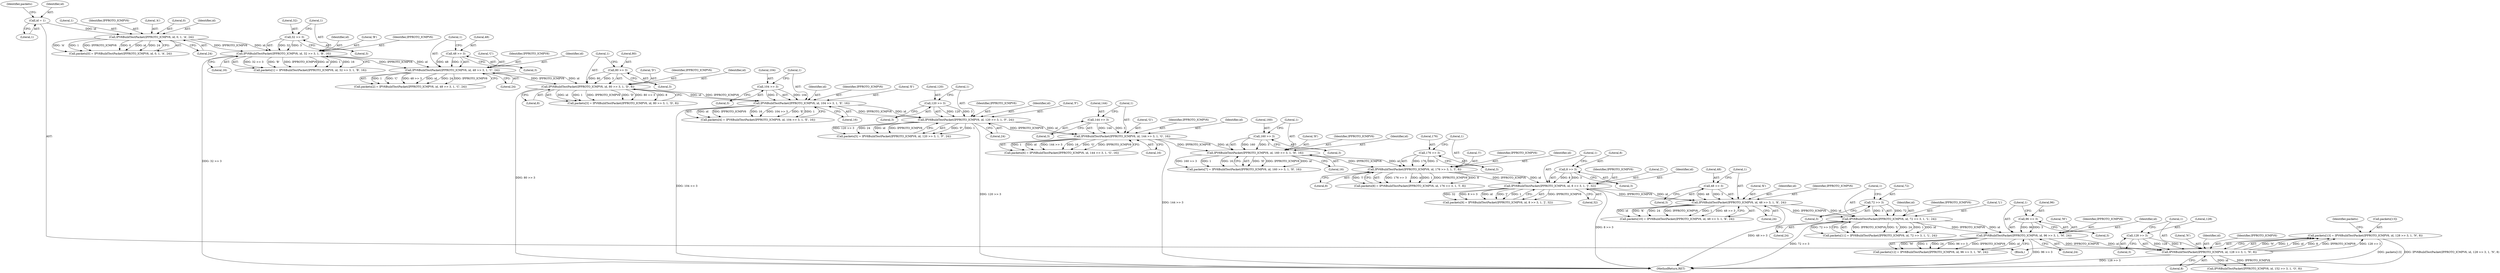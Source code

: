 digraph "0_suricata_4a04f814b15762eb446a5ead4d69d021512df6f8_14@array" {
"1000311" [label="(Call,packets[13] = IPV6BuildTestPacket(IPPROTO_ICMPV6, id, 128 >> 3, 1, 'N', 8))"];
"1000315" [label="(Call,IPV6BuildTestPacket(IPPROTO_ICMPV6, id, 128 >> 3, 1, 'N', 8))"];
"1000302" [label="(Call,IPV6BuildTestPacket(IPPROTO_ICMPV6, id, 96 >> 3, 1, 'M', 24))"];
"1000289" [label="(Call,IPV6BuildTestPacket(IPPROTO_ICMPV6, id, 72 >> 3, 1, 'L', 24))"];
"1000276" [label="(Call,IPV6BuildTestPacket(IPPROTO_ICMPV6, id, 48 >> 3, 1, 'K', 24))"];
"1000263" [label="(Call,IPV6BuildTestPacket(IPPROTO_ICMPV6, id, 8 >> 3, 1, 'J', 32))"];
"1000250" [label="(Call,IPV6BuildTestPacket(IPPROTO_ICMPV6, id, 176 >> 3, 1, 'I', 8))"];
"1000237" [label="(Call,IPV6BuildTestPacket(IPPROTO_ICMPV6, id, 160 >> 3, 1, 'H', 16))"];
"1000224" [label="(Call,IPV6BuildTestPacket(IPPROTO_ICMPV6, id, 144 >> 3, 1, 'G', 16))"];
"1000211" [label="(Call,IPV6BuildTestPacket(IPPROTO_ICMPV6, id, 120 >> 3, 1, 'F', 24))"];
"1000198" [label="(Call,IPV6BuildTestPacket(IPPROTO_ICMPV6, id, 104 >> 3, 1, 'E', 16))"];
"1000185" [label="(Call,IPV6BuildTestPacket(IPPROTO_ICMPV6, id, 80 >> 3, 1, 'D', 8))"];
"1000172" [label="(Call,IPV6BuildTestPacket(IPPROTO_ICMPV6, id, 48 >> 3, 1, 'C', 24))"];
"1000159" [label="(Call,IPV6BuildTestPacket(IPPROTO_ICMPV6, id, 32 >> 3, 1, 'B', 16))"];
"1000148" [label="(Call,IPV6BuildTestPacket(IPPROTO_ICMPV6, id, 0, 1, 'A', 24))"];
"1000135" [label="(Call,id = 1)"];
"1000162" [label="(Call,32 >> 3)"];
"1000175" [label="(Call,48 >> 3)"];
"1000188" [label="(Call,80 >> 3)"];
"1000201" [label="(Call,104 >> 3)"];
"1000214" [label="(Call,120 >> 3)"];
"1000227" [label="(Call,144 >> 3)"];
"1000240" [label="(Call,160 >> 3)"];
"1000253" [label="(Call,176 >> 3)"];
"1000266" [label="(Call,8 >> 3)"];
"1000279" [label="(Call,48 >> 3)"];
"1000292" [label="(Call,72 >> 3)"];
"1000305" [label="(Call,96 >> 3)"];
"1000318" [label="(Call,128 >> 3)"];
"1000177" [label="(Literal,3)"];
"1000241" [label="(Literal,160)"];
"1000243" [label="(Literal,1)"];
"1000254" [label="(Literal,176)"];
"1000231" [label="(Literal,'G')"];
"1000269" [label="(Literal,1)"];
"1000229" [label="(Literal,3)"];
"1000321" [label="(Literal,1)"];
"1000200" [label="(Identifier,id)"];
"1000284" [label="(Literal,24)"];
"1000152" [label="(Literal,1)"];
"1000322" [label="(Literal,'N')"];
"1000256" [label="(Literal,1)"];
"1000266" [label="(Call,8 >> 3)"];
"1000163" [label="(Literal,32)"];
"1000207" [label="(Call,packets[5] = IPV6BuildTestPacket(IPPROTO_ICMPV6, id, 120 >> 3, 1, 'F', 24))"];
"1000225" [label="(Identifier,IPPROTO_ICMPV6)"];
"1000283" [label="(Literal,'K')"];
"1000278" [label="(Identifier,id)"];
"1000178" [label="(Literal,1)"];
"1000199" [label="(Identifier,IPPROTO_ICMPV6)"];
"1000246" [label="(Call,packets[8] = IPV6BuildTestPacket(IPPROTO_ICMPV6, id, 176 >> 3, 1, 'I', 8))"];
"1000212" [label="(Identifier,IPPROTO_ICMPV6)"];
"1000289" [label="(Call,IPV6BuildTestPacket(IPPROTO_ICMPV6, id, 72 >> 3, 1, 'L', 24))"];
"1000149" [label="(Identifier,IPPROTO_ICMPV6)"];
"1000137" [label="(Literal,1)"];
"1000516" [label="(MethodReturn,RET)"];
"1000188" [label="(Call,80 >> 3)"];
"1000305" [label="(Call,96 >> 3)"];
"1000161" [label="(Identifier,id)"];
"1000228" [label="(Literal,144)"];
"1000309" [label="(Literal,'M')"];
"1000259" [label="(Call,packets[9] = IPV6BuildTestPacket(IPPROTO_ICMPV6, id, 8 >> 3, 1, 'J', 32))"];
"1000127" [label="(Block,)"];
"1000317" [label="(Identifier,id)"];
"1000319" [label="(Literal,128)"];
"1000257" [label="(Literal,'I')"];
"1000271" [label="(Literal,32)"];
"1000316" [label="(Identifier,IPPROTO_ICMPV6)"];
"1000311" [label="(Call,packets[13] = IPV6BuildTestPacket(IPPROTO_ICMPV6, id, 128 >> 3, 1, 'N', 8))"];
"1000292" [label="(Call,72 >> 3)"];
"1000219" [label="(Literal,24)"];
"1000328" [label="(Call,IPV6BuildTestPacket(IPPROTO_ICMPV6, id, 152 >> 3, 1, 'O', 8))"];
"1000176" [label="(Literal,48)"];
"1000323" [label="(Literal,8)"];
"1000242" [label="(Literal,3)"];
"1000230" [label="(Literal,1)"];
"1000310" [label="(Literal,24)"];
"1000280" [label="(Literal,48)"];
"1000245" [label="(Literal,16)"];
"1000179" [label="(Literal,'C')"];
"1000227" [label="(Call,144 >> 3)"];
"1000180" [label="(Literal,24)"];
"1000144" [label="(Call,packets[0] = IPV6BuildTestPacket(IPPROTO_ICMPV6, id, 0, 1, 'A', 24))"];
"1000303" [label="(Identifier,IPPROTO_ICMPV6)"];
"1000173" [label="(Identifier,IPPROTO_ICMPV6)"];
"1000205" [label="(Literal,'E')"];
"1000203" [label="(Literal,3)"];
"1000226" [label="(Identifier,id)"];
"1000244" [label="(Literal,'H')"];
"1000264" [label="(Identifier,IPPROTO_ICMPV6)"];
"1000190" [label="(Literal,3)"];
"1000162" [label="(Call,32 >> 3)"];
"1000304" [label="(Identifier,id)"];
"1000202" [label="(Literal,104)"];
"1000302" [label="(Call,IPV6BuildTestPacket(IPPROTO_ICMPV6, id, 96 >> 3, 1, 'M', 24))"];
"1000308" [label="(Literal,1)"];
"1000216" [label="(Literal,3)"];
"1000285" [label="(Call,packets[11] = IPV6BuildTestPacket(IPPROTO_ICMPV6, id, 72 >> 3, 1, 'L', 24))"];
"1000291" [label="(Identifier,id)"];
"1000238" [label="(Identifier,IPPROTO_ICMPV6)"];
"1000175" [label="(Call,48 >> 3)"];
"1000277" [label="(Identifier,IPPROTO_ICMPV6)"];
"1000250" [label="(Call,IPV6BuildTestPacket(IPPROTO_ICMPV6, id, 176 >> 3, 1, 'I', 8))"];
"1000172" [label="(Call,IPV6BuildTestPacket(IPPROTO_ICMPV6, id, 48 >> 3, 1, 'C', 24))"];
"1000268" [label="(Literal,3)"];
"1000191" [label="(Literal,1)"];
"1000140" [label="(Identifier,packets)"];
"1000232" [label="(Literal,16)"];
"1000251" [label="(Identifier,IPPROTO_ICMPV6)"];
"1000174" [label="(Identifier,id)"];
"1000307" [label="(Literal,3)"];
"1000318" [label="(Call,128 >> 3)"];
"1000148" [label="(Call,IPV6BuildTestPacket(IPPROTO_ICMPV6, id, 0, 1, 'A', 24))"];
"1000270" [label="(Literal,'J')"];
"1000233" [label="(Call,packets[7] = IPV6BuildTestPacket(IPPROTO_ICMPV6, id, 160 >> 3, 1, 'H', 16))"];
"1000192" [label="(Literal,'D')"];
"1000213" [label="(Identifier,id)"];
"1000198" [label="(Call,IPV6BuildTestPacket(IPPROTO_ICMPV6, id, 104 >> 3, 1, 'E', 16))"];
"1000154" [label="(Literal,24)"];
"1000186" [label="(Identifier,IPPROTO_ICMPV6)"];
"1000315" [label="(Call,IPV6BuildTestPacket(IPPROTO_ICMPV6, id, 128 >> 3, 1, 'N', 8))"];
"1000193" [label="(Literal,8)"];
"1000306" [label="(Literal,96)"];
"1000215" [label="(Literal,120)"];
"1000326" [label="(Identifier,packets)"];
"1000267" [label="(Literal,8)"];
"1000167" [label="(Literal,16)"];
"1000153" [label="(Literal,'A')"];
"1000217" [label="(Literal,1)"];
"1000295" [label="(Literal,1)"];
"1000185" [label="(Call,IPV6BuildTestPacket(IPPROTO_ICMPV6, id, 80 >> 3, 1, 'D', 8))"];
"1000265" [label="(Identifier,id)"];
"1000155" [label="(Call,packets[1] = IPV6BuildTestPacket(IPPROTO_ICMPV6, id, 32 >> 3, 1, 'B', 16))"];
"1000220" [label="(Call,packets[6] = IPV6BuildTestPacket(IPPROTO_ICMPV6, id, 144 >> 3, 1, 'G', 16))"];
"1000204" [label="(Literal,1)"];
"1000135" [label="(Call,id = 1)"];
"1000201" [label="(Call,104 >> 3)"];
"1000189" [label="(Literal,80)"];
"1000168" [label="(Call,packets[2] = IPV6BuildTestPacket(IPPROTO_ICMPV6, id, 48 >> 3, 1, 'C', 24))"];
"1000297" [label="(Literal,24)"];
"1000272" [label="(Call,packets[10] = IPV6BuildTestPacket(IPPROTO_ICMPV6, id, 48 >> 3, 1, 'K', 24))"];
"1000298" [label="(Call,packets[12] = IPV6BuildTestPacket(IPPROTO_ICMPV6, id, 96 >> 3, 1, 'M', 24))"];
"1000258" [label="(Literal,8)"];
"1000290" [label="(Identifier,IPPROTO_ICMPV6)"];
"1000165" [label="(Literal,1)"];
"1000281" [label="(Literal,3)"];
"1000276" [label="(Call,IPV6BuildTestPacket(IPPROTO_ICMPV6, id, 48 >> 3, 1, 'K', 24))"];
"1000164" [label="(Literal,3)"];
"1000237" [label="(Call,IPV6BuildTestPacket(IPPROTO_ICMPV6, id, 160 >> 3, 1, 'H', 16))"];
"1000296" [label="(Literal,'L')"];
"1000263" [label="(Call,IPV6BuildTestPacket(IPPROTO_ICMPV6, id, 8 >> 3, 1, 'J', 32))"];
"1000194" [label="(Call,packets[4] = IPV6BuildTestPacket(IPPROTO_ICMPV6, id, 104 >> 3, 1, 'E', 16))"];
"1000214" [label="(Call,120 >> 3)"];
"1000218" [label="(Literal,'F')"];
"1000166" [label="(Literal,'B')"];
"1000293" [label="(Literal,72)"];
"1000206" [label="(Literal,16)"];
"1000160" [label="(Identifier,IPPROTO_ICMPV6)"];
"1000187" [label="(Identifier,id)"];
"1000252" [label="(Identifier,id)"];
"1000279" [label="(Call,48 >> 3)"];
"1000224" [label="(Call,IPV6BuildTestPacket(IPPROTO_ICMPV6, id, 144 >> 3, 1, 'G', 16))"];
"1000294" [label="(Literal,3)"];
"1000151" [label="(Literal,0)"];
"1000181" [label="(Call,packets[3] = IPV6BuildTestPacket(IPPROTO_ICMPV6, id, 80 >> 3, 1, 'D', 8))"];
"1000150" [label="(Identifier,id)"];
"1000136" [label="(Identifier,id)"];
"1000253" [label="(Call,176 >> 3)"];
"1000240" [label="(Call,160 >> 3)"];
"1000312" [label="(Call,packets[13])"];
"1000282" [label="(Literal,1)"];
"1000320" [label="(Literal,3)"];
"1000159" [label="(Call,IPV6BuildTestPacket(IPPROTO_ICMPV6, id, 32 >> 3, 1, 'B', 16))"];
"1000255" [label="(Literal,3)"];
"1000211" [label="(Call,IPV6BuildTestPacket(IPPROTO_ICMPV6, id, 120 >> 3, 1, 'F', 24))"];
"1000239" [label="(Identifier,id)"];
"1000311" -> "1000127"  [label="AST: "];
"1000311" -> "1000315"  [label="CFG: "];
"1000312" -> "1000311"  [label="AST: "];
"1000315" -> "1000311"  [label="AST: "];
"1000326" -> "1000311"  [label="CFG: "];
"1000311" -> "1000516"  [label="DDG: packets[13]"];
"1000311" -> "1000516"  [label="DDG: IPV6BuildTestPacket(IPPROTO_ICMPV6, id, 128 >> 3, 1, 'N', 8)"];
"1000315" -> "1000311"  [label="DDG: 'N'"];
"1000315" -> "1000311"  [label="DDG: 1"];
"1000315" -> "1000311"  [label="DDG: id"];
"1000315" -> "1000311"  [label="DDG: 8"];
"1000315" -> "1000311"  [label="DDG: IPPROTO_ICMPV6"];
"1000315" -> "1000311"  [label="DDG: 128 >> 3"];
"1000315" -> "1000323"  [label="CFG: "];
"1000316" -> "1000315"  [label="AST: "];
"1000317" -> "1000315"  [label="AST: "];
"1000318" -> "1000315"  [label="AST: "];
"1000321" -> "1000315"  [label="AST: "];
"1000322" -> "1000315"  [label="AST: "];
"1000323" -> "1000315"  [label="AST: "];
"1000315" -> "1000516"  [label="DDG: 128 >> 3"];
"1000302" -> "1000315"  [label="DDG: IPPROTO_ICMPV6"];
"1000302" -> "1000315"  [label="DDG: id"];
"1000318" -> "1000315"  [label="DDG: 128"];
"1000318" -> "1000315"  [label="DDG: 3"];
"1000315" -> "1000328"  [label="DDG: IPPROTO_ICMPV6"];
"1000315" -> "1000328"  [label="DDG: id"];
"1000302" -> "1000298"  [label="AST: "];
"1000302" -> "1000310"  [label="CFG: "];
"1000303" -> "1000302"  [label="AST: "];
"1000304" -> "1000302"  [label="AST: "];
"1000305" -> "1000302"  [label="AST: "];
"1000308" -> "1000302"  [label="AST: "];
"1000309" -> "1000302"  [label="AST: "];
"1000310" -> "1000302"  [label="AST: "];
"1000298" -> "1000302"  [label="CFG: "];
"1000302" -> "1000516"  [label="DDG: 96 >> 3"];
"1000302" -> "1000298"  [label="DDG: 'M'"];
"1000302" -> "1000298"  [label="DDG: 1"];
"1000302" -> "1000298"  [label="DDG: 24"];
"1000302" -> "1000298"  [label="DDG: 96 >> 3"];
"1000302" -> "1000298"  [label="DDG: IPPROTO_ICMPV6"];
"1000302" -> "1000298"  [label="DDG: id"];
"1000289" -> "1000302"  [label="DDG: IPPROTO_ICMPV6"];
"1000289" -> "1000302"  [label="DDG: id"];
"1000305" -> "1000302"  [label="DDG: 96"];
"1000305" -> "1000302"  [label="DDG: 3"];
"1000289" -> "1000285"  [label="AST: "];
"1000289" -> "1000297"  [label="CFG: "];
"1000290" -> "1000289"  [label="AST: "];
"1000291" -> "1000289"  [label="AST: "];
"1000292" -> "1000289"  [label="AST: "];
"1000295" -> "1000289"  [label="AST: "];
"1000296" -> "1000289"  [label="AST: "];
"1000297" -> "1000289"  [label="AST: "];
"1000285" -> "1000289"  [label="CFG: "];
"1000289" -> "1000516"  [label="DDG: 72 >> 3"];
"1000289" -> "1000285"  [label="DDG: IPPROTO_ICMPV6"];
"1000289" -> "1000285"  [label="DDG: 'L'"];
"1000289" -> "1000285"  [label="DDG: 24"];
"1000289" -> "1000285"  [label="DDG: 1"];
"1000289" -> "1000285"  [label="DDG: id"];
"1000289" -> "1000285"  [label="DDG: 72 >> 3"];
"1000276" -> "1000289"  [label="DDG: IPPROTO_ICMPV6"];
"1000276" -> "1000289"  [label="DDG: id"];
"1000292" -> "1000289"  [label="DDG: 72"];
"1000292" -> "1000289"  [label="DDG: 3"];
"1000276" -> "1000272"  [label="AST: "];
"1000276" -> "1000284"  [label="CFG: "];
"1000277" -> "1000276"  [label="AST: "];
"1000278" -> "1000276"  [label="AST: "];
"1000279" -> "1000276"  [label="AST: "];
"1000282" -> "1000276"  [label="AST: "];
"1000283" -> "1000276"  [label="AST: "];
"1000284" -> "1000276"  [label="AST: "];
"1000272" -> "1000276"  [label="CFG: "];
"1000276" -> "1000516"  [label="DDG: 48 >> 3"];
"1000276" -> "1000272"  [label="DDG: id"];
"1000276" -> "1000272"  [label="DDG: 'K'"];
"1000276" -> "1000272"  [label="DDG: 24"];
"1000276" -> "1000272"  [label="DDG: IPPROTO_ICMPV6"];
"1000276" -> "1000272"  [label="DDG: 1"];
"1000276" -> "1000272"  [label="DDG: 48 >> 3"];
"1000263" -> "1000276"  [label="DDG: IPPROTO_ICMPV6"];
"1000263" -> "1000276"  [label="DDG: id"];
"1000279" -> "1000276"  [label="DDG: 48"];
"1000279" -> "1000276"  [label="DDG: 3"];
"1000263" -> "1000259"  [label="AST: "];
"1000263" -> "1000271"  [label="CFG: "];
"1000264" -> "1000263"  [label="AST: "];
"1000265" -> "1000263"  [label="AST: "];
"1000266" -> "1000263"  [label="AST: "];
"1000269" -> "1000263"  [label="AST: "];
"1000270" -> "1000263"  [label="AST: "];
"1000271" -> "1000263"  [label="AST: "];
"1000259" -> "1000263"  [label="CFG: "];
"1000263" -> "1000516"  [label="DDG: 8 >> 3"];
"1000263" -> "1000259"  [label="DDG: IPPROTO_ICMPV6"];
"1000263" -> "1000259"  [label="DDG: 32"];
"1000263" -> "1000259"  [label="DDG: 8 >> 3"];
"1000263" -> "1000259"  [label="DDG: id"];
"1000263" -> "1000259"  [label="DDG: 'J'"];
"1000263" -> "1000259"  [label="DDG: 1"];
"1000250" -> "1000263"  [label="DDG: IPPROTO_ICMPV6"];
"1000250" -> "1000263"  [label="DDG: id"];
"1000266" -> "1000263"  [label="DDG: 8"];
"1000266" -> "1000263"  [label="DDG: 3"];
"1000250" -> "1000246"  [label="AST: "];
"1000250" -> "1000258"  [label="CFG: "];
"1000251" -> "1000250"  [label="AST: "];
"1000252" -> "1000250"  [label="AST: "];
"1000253" -> "1000250"  [label="AST: "];
"1000256" -> "1000250"  [label="AST: "];
"1000257" -> "1000250"  [label="AST: "];
"1000258" -> "1000250"  [label="AST: "];
"1000246" -> "1000250"  [label="CFG: "];
"1000250" -> "1000246"  [label="DDG: 176 >> 3"];
"1000250" -> "1000246"  [label="DDG: id"];
"1000250" -> "1000246"  [label="DDG: 1"];
"1000250" -> "1000246"  [label="DDG: IPPROTO_ICMPV6"];
"1000250" -> "1000246"  [label="DDG: 8"];
"1000250" -> "1000246"  [label="DDG: 'I'"];
"1000237" -> "1000250"  [label="DDG: IPPROTO_ICMPV6"];
"1000237" -> "1000250"  [label="DDG: id"];
"1000253" -> "1000250"  [label="DDG: 176"];
"1000253" -> "1000250"  [label="DDG: 3"];
"1000237" -> "1000233"  [label="AST: "];
"1000237" -> "1000245"  [label="CFG: "];
"1000238" -> "1000237"  [label="AST: "];
"1000239" -> "1000237"  [label="AST: "];
"1000240" -> "1000237"  [label="AST: "];
"1000243" -> "1000237"  [label="AST: "];
"1000244" -> "1000237"  [label="AST: "];
"1000245" -> "1000237"  [label="AST: "];
"1000233" -> "1000237"  [label="CFG: "];
"1000237" -> "1000233"  [label="DDG: 'H'"];
"1000237" -> "1000233"  [label="DDG: IPPROTO_ICMPV6"];
"1000237" -> "1000233"  [label="DDG: id"];
"1000237" -> "1000233"  [label="DDG: 160 >> 3"];
"1000237" -> "1000233"  [label="DDG: 1"];
"1000237" -> "1000233"  [label="DDG: 16"];
"1000224" -> "1000237"  [label="DDG: IPPROTO_ICMPV6"];
"1000224" -> "1000237"  [label="DDG: id"];
"1000240" -> "1000237"  [label="DDG: 160"];
"1000240" -> "1000237"  [label="DDG: 3"];
"1000224" -> "1000220"  [label="AST: "];
"1000224" -> "1000232"  [label="CFG: "];
"1000225" -> "1000224"  [label="AST: "];
"1000226" -> "1000224"  [label="AST: "];
"1000227" -> "1000224"  [label="AST: "];
"1000230" -> "1000224"  [label="AST: "];
"1000231" -> "1000224"  [label="AST: "];
"1000232" -> "1000224"  [label="AST: "];
"1000220" -> "1000224"  [label="CFG: "];
"1000224" -> "1000516"  [label="DDG: 144 >> 3"];
"1000224" -> "1000220"  [label="DDG: 1"];
"1000224" -> "1000220"  [label="DDG: id"];
"1000224" -> "1000220"  [label="DDG: 144 >> 3"];
"1000224" -> "1000220"  [label="DDG: 16"];
"1000224" -> "1000220"  [label="DDG: 'G'"];
"1000224" -> "1000220"  [label="DDG: IPPROTO_ICMPV6"];
"1000211" -> "1000224"  [label="DDG: IPPROTO_ICMPV6"];
"1000211" -> "1000224"  [label="DDG: id"];
"1000227" -> "1000224"  [label="DDG: 144"];
"1000227" -> "1000224"  [label="DDG: 3"];
"1000211" -> "1000207"  [label="AST: "];
"1000211" -> "1000219"  [label="CFG: "];
"1000212" -> "1000211"  [label="AST: "];
"1000213" -> "1000211"  [label="AST: "];
"1000214" -> "1000211"  [label="AST: "];
"1000217" -> "1000211"  [label="AST: "];
"1000218" -> "1000211"  [label="AST: "];
"1000219" -> "1000211"  [label="AST: "];
"1000207" -> "1000211"  [label="CFG: "];
"1000211" -> "1000516"  [label="DDG: 120 >> 3"];
"1000211" -> "1000207"  [label="DDG: 'F'"];
"1000211" -> "1000207"  [label="DDG: 1"];
"1000211" -> "1000207"  [label="DDG: 120 >> 3"];
"1000211" -> "1000207"  [label="DDG: 24"];
"1000211" -> "1000207"  [label="DDG: id"];
"1000211" -> "1000207"  [label="DDG: IPPROTO_ICMPV6"];
"1000198" -> "1000211"  [label="DDG: IPPROTO_ICMPV6"];
"1000198" -> "1000211"  [label="DDG: id"];
"1000214" -> "1000211"  [label="DDG: 120"];
"1000214" -> "1000211"  [label="DDG: 3"];
"1000198" -> "1000194"  [label="AST: "];
"1000198" -> "1000206"  [label="CFG: "];
"1000199" -> "1000198"  [label="AST: "];
"1000200" -> "1000198"  [label="AST: "];
"1000201" -> "1000198"  [label="AST: "];
"1000204" -> "1000198"  [label="AST: "];
"1000205" -> "1000198"  [label="AST: "];
"1000206" -> "1000198"  [label="AST: "];
"1000194" -> "1000198"  [label="CFG: "];
"1000198" -> "1000516"  [label="DDG: 104 >> 3"];
"1000198" -> "1000194"  [label="DDG: id"];
"1000198" -> "1000194"  [label="DDG: IPPROTO_ICMPV6"];
"1000198" -> "1000194"  [label="DDG: 16"];
"1000198" -> "1000194"  [label="DDG: 104 >> 3"];
"1000198" -> "1000194"  [label="DDG: 'E'"];
"1000198" -> "1000194"  [label="DDG: 1"];
"1000185" -> "1000198"  [label="DDG: IPPROTO_ICMPV6"];
"1000185" -> "1000198"  [label="DDG: id"];
"1000201" -> "1000198"  [label="DDG: 104"];
"1000201" -> "1000198"  [label="DDG: 3"];
"1000185" -> "1000181"  [label="AST: "];
"1000185" -> "1000193"  [label="CFG: "];
"1000186" -> "1000185"  [label="AST: "];
"1000187" -> "1000185"  [label="AST: "];
"1000188" -> "1000185"  [label="AST: "];
"1000191" -> "1000185"  [label="AST: "];
"1000192" -> "1000185"  [label="AST: "];
"1000193" -> "1000185"  [label="AST: "];
"1000181" -> "1000185"  [label="CFG: "];
"1000185" -> "1000516"  [label="DDG: 80 >> 3"];
"1000185" -> "1000181"  [label="DDG: id"];
"1000185" -> "1000181"  [label="DDG: 1"];
"1000185" -> "1000181"  [label="DDG: IPPROTO_ICMPV6"];
"1000185" -> "1000181"  [label="DDG: 'D'"];
"1000185" -> "1000181"  [label="DDG: 80 >> 3"];
"1000185" -> "1000181"  [label="DDG: 8"];
"1000172" -> "1000185"  [label="DDG: IPPROTO_ICMPV6"];
"1000172" -> "1000185"  [label="DDG: id"];
"1000188" -> "1000185"  [label="DDG: 80"];
"1000188" -> "1000185"  [label="DDG: 3"];
"1000172" -> "1000168"  [label="AST: "];
"1000172" -> "1000180"  [label="CFG: "];
"1000173" -> "1000172"  [label="AST: "];
"1000174" -> "1000172"  [label="AST: "];
"1000175" -> "1000172"  [label="AST: "];
"1000178" -> "1000172"  [label="AST: "];
"1000179" -> "1000172"  [label="AST: "];
"1000180" -> "1000172"  [label="AST: "];
"1000168" -> "1000172"  [label="CFG: "];
"1000172" -> "1000168"  [label="DDG: 1"];
"1000172" -> "1000168"  [label="DDG: 'C'"];
"1000172" -> "1000168"  [label="DDG: 48 >> 3"];
"1000172" -> "1000168"  [label="DDG: id"];
"1000172" -> "1000168"  [label="DDG: 24"];
"1000172" -> "1000168"  [label="DDG: IPPROTO_ICMPV6"];
"1000159" -> "1000172"  [label="DDG: IPPROTO_ICMPV6"];
"1000159" -> "1000172"  [label="DDG: id"];
"1000175" -> "1000172"  [label="DDG: 48"];
"1000175" -> "1000172"  [label="DDG: 3"];
"1000159" -> "1000155"  [label="AST: "];
"1000159" -> "1000167"  [label="CFG: "];
"1000160" -> "1000159"  [label="AST: "];
"1000161" -> "1000159"  [label="AST: "];
"1000162" -> "1000159"  [label="AST: "];
"1000165" -> "1000159"  [label="AST: "];
"1000166" -> "1000159"  [label="AST: "];
"1000167" -> "1000159"  [label="AST: "];
"1000155" -> "1000159"  [label="CFG: "];
"1000159" -> "1000516"  [label="DDG: 32 >> 3"];
"1000159" -> "1000155"  [label="DDG: 32 >> 3"];
"1000159" -> "1000155"  [label="DDG: 'B'"];
"1000159" -> "1000155"  [label="DDG: IPPROTO_ICMPV6"];
"1000159" -> "1000155"  [label="DDG: id"];
"1000159" -> "1000155"  [label="DDG: 1"];
"1000159" -> "1000155"  [label="DDG: 16"];
"1000148" -> "1000159"  [label="DDG: IPPROTO_ICMPV6"];
"1000148" -> "1000159"  [label="DDG: id"];
"1000162" -> "1000159"  [label="DDG: 32"];
"1000162" -> "1000159"  [label="DDG: 3"];
"1000148" -> "1000144"  [label="AST: "];
"1000148" -> "1000154"  [label="CFG: "];
"1000149" -> "1000148"  [label="AST: "];
"1000150" -> "1000148"  [label="AST: "];
"1000151" -> "1000148"  [label="AST: "];
"1000152" -> "1000148"  [label="AST: "];
"1000153" -> "1000148"  [label="AST: "];
"1000154" -> "1000148"  [label="AST: "];
"1000144" -> "1000148"  [label="CFG: "];
"1000148" -> "1000144"  [label="DDG: 'A'"];
"1000148" -> "1000144"  [label="DDG: 1"];
"1000148" -> "1000144"  [label="DDG: IPPROTO_ICMPV6"];
"1000148" -> "1000144"  [label="DDG: 0"];
"1000148" -> "1000144"  [label="DDG: id"];
"1000148" -> "1000144"  [label="DDG: 24"];
"1000135" -> "1000148"  [label="DDG: id"];
"1000135" -> "1000127"  [label="AST: "];
"1000135" -> "1000137"  [label="CFG: "];
"1000136" -> "1000135"  [label="AST: "];
"1000137" -> "1000135"  [label="AST: "];
"1000140" -> "1000135"  [label="CFG: "];
"1000162" -> "1000164"  [label="CFG: "];
"1000163" -> "1000162"  [label="AST: "];
"1000164" -> "1000162"  [label="AST: "];
"1000165" -> "1000162"  [label="CFG: "];
"1000175" -> "1000177"  [label="CFG: "];
"1000176" -> "1000175"  [label="AST: "];
"1000177" -> "1000175"  [label="AST: "];
"1000178" -> "1000175"  [label="CFG: "];
"1000188" -> "1000190"  [label="CFG: "];
"1000189" -> "1000188"  [label="AST: "];
"1000190" -> "1000188"  [label="AST: "];
"1000191" -> "1000188"  [label="CFG: "];
"1000201" -> "1000203"  [label="CFG: "];
"1000202" -> "1000201"  [label="AST: "];
"1000203" -> "1000201"  [label="AST: "];
"1000204" -> "1000201"  [label="CFG: "];
"1000214" -> "1000216"  [label="CFG: "];
"1000215" -> "1000214"  [label="AST: "];
"1000216" -> "1000214"  [label="AST: "];
"1000217" -> "1000214"  [label="CFG: "];
"1000227" -> "1000229"  [label="CFG: "];
"1000228" -> "1000227"  [label="AST: "];
"1000229" -> "1000227"  [label="AST: "];
"1000230" -> "1000227"  [label="CFG: "];
"1000240" -> "1000242"  [label="CFG: "];
"1000241" -> "1000240"  [label="AST: "];
"1000242" -> "1000240"  [label="AST: "];
"1000243" -> "1000240"  [label="CFG: "];
"1000253" -> "1000255"  [label="CFG: "];
"1000254" -> "1000253"  [label="AST: "];
"1000255" -> "1000253"  [label="AST: "];
"1000256" -> "1000253"  [label="CFG: "];
"1000266" -> "1000268"  [label="CFG: "];
"1000267" -> "1000266"  [label="AST: "];
"1000268" -> "1000266"  [label="AST: "];
"1000269" -> "1000266"  [label="CFG: "];
"1000279" -> "1000281"  [label="CFG: "];
"1000280" -> "1000279"  [label="AST: "];
"1000281" -> "1000279"  [label="AST: "];
"1000282" -> "1000279"  [label="CFG: "];
"1000292" -> "1000294"  [label="CFG: "];
"1000293" -> "1000292"  [label="AST: "];
"1000294" -> "1000292"  [label="AST: "];
"1000295" -> "1000292"  [label="CFG: "];
"1000305" -> "1000307"  [label="CFG: "];
"1000306" -> "1000305"  [label="AST: "];
"1000307" -> "1000305"  [label="AST: "];
"1000308" -> "1000305"  [label="CFG: "];
"1000318" -> "1000320"  [label="CFG: "];
"1000319" -> "1000318"  [label="AST: "];
"1000320" -> "1000318"  [label="AST: "];
"1000321" -> "1000318"  [label="CFG: "];
}
